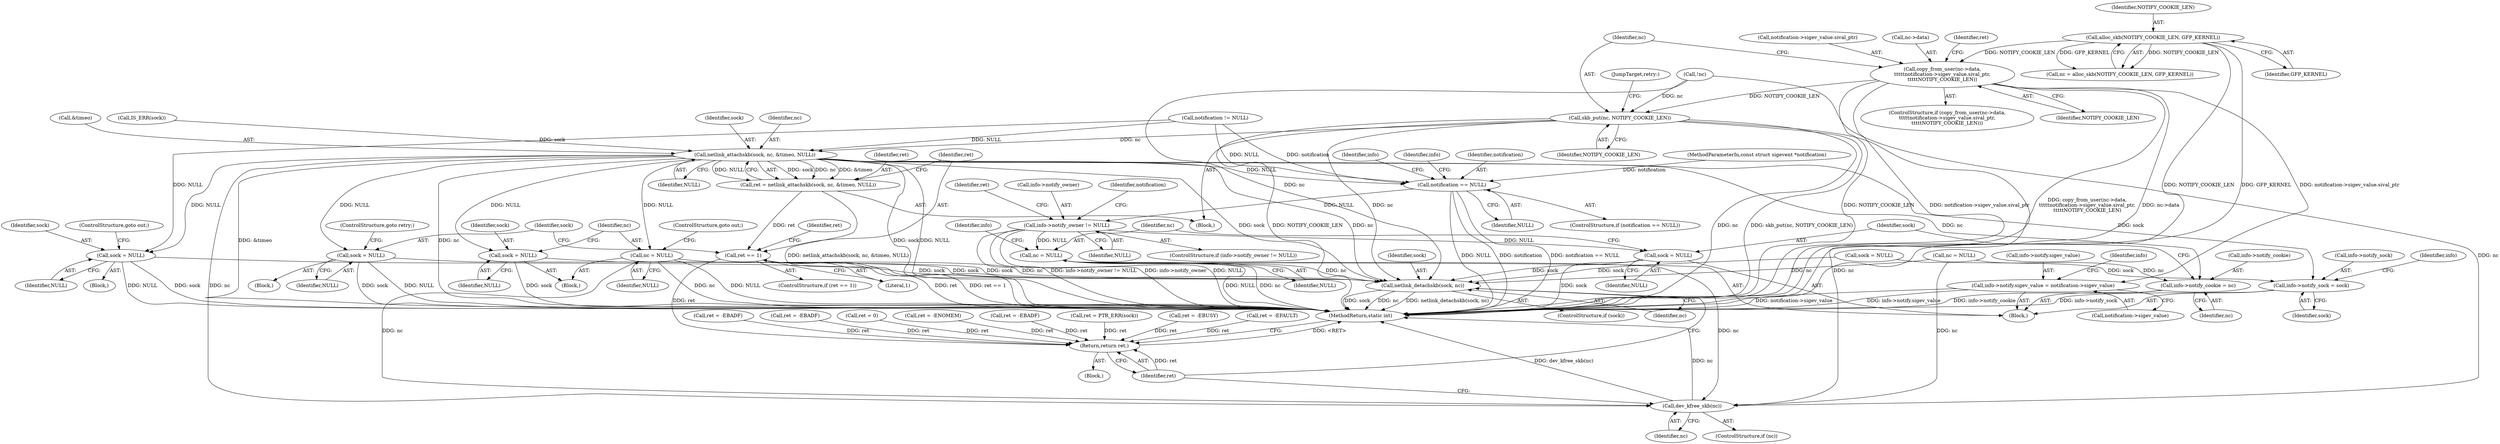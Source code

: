 digraph "0_linux_f991af3daabaecff34684fd51fac80319d1baad1@API" {
"1000188" [label="(Call,copy_from_user(nc->data,\n\t\t\t\t\tnotification->sigev_value.sival_ptr,\n\t\t\t\t\tNOTIFY_COOKIE_LEN))"];
"1000175" [label="(Call,alloc_skb(NOTIFY_COOKIE_LEN, GFP_KERNEL))"];
"1000204" [label="(Call,skb_put(nc, NOTIFY_COOKIE_LEN))"];
"1000250" [label="(Call,netlink_attachskb(sock, nc, &timeo, NULL))"];
"1000241" [label="(Call,sock = NULL)"];
"1000463" [label="(Call,netlink_detachskb(sock, nc))"];
"1000248" [label="(Call,ret = netlink_attachskb(sock, nc, &timeo, NULL))"];
"1000257" [label="(Call,ret == 1)"];
"1000471" [label="(Return,return ret;)"];
"1000261" [label="(Call,sock = NULL)"];
"1000268" [label="(Call,sock = NULL)"];
"1000271" [label="(Call,nc = NULL)"];
"1000469" [label="(Call,dev_kfree_skb(nc))"];
"1000325" [label="(Call,notification == NULL)"];
"1000351" [label="(Call,info->notify_owner != NULL)"];
"1000388" [label="(Call,sock = NULL)"];
"1000391" [label="(Call,nc = NULL)"];
"1000378" [label="(Call,info->notify_sock = sock)"];
"1000383" [label="(Call,info->notify_cookie = nc)"];
"1000412" [label="(Call,info->notify.sigev_value = notification->sigev_value)"];
"1000251" [label="(Identifier,sock)"];
"1000258" [label="(Identifier,ret)"];
"1000412" [label="(Call,info->notify.sigev_value = notification->sigev_value)"];
"1000393" [label="(Identifier,NULL)"];
"1000397" [label="(Identifier,info)"];
"1000424" [label="(Identifier,info)"];
"1000192" [label="(Call,notification->sigev_value.sival_ptr)"];
"1000189" [label="(Call,nc->data)"];
"1000249" [label="(Identifier,ret)"];
"1000260" [label="(Block,)"];
"1000171" [label="(Block,)"];
"1000378" [label="(Call,info->notify_sock = sock)"];
"1000220" [label="(Call,ret = -EBADF)"];
"1000413" [label="(Call,info->notify.sigev_value)"];
"1000269" [label="(Identifier,sock)"];
"1000470" [label="(Identifier,nc)"];
"1000326" [label="(Identifier,notification)"];
"1000307" [label="(Call,ret = -EBADF)"];
"1000263" [label="(Identifier,NULL)"];
"1000316" [label="(Call,ret = 0)"];
"1000266" [label="(Identifier,ret)"];
"1000250" [label="(Call,netlink_attachskb(sock, nc, &timeo, NULL))"];
"1000350" [label="(ControlStructure,if (info->notify_owner != NULL))"];
"1000182" [label="(Call,ret = -ENOMEM)"];
"1000206" [label="(Identifier,NOTIFY_COOKIE_LEN)"];
"1000105" [label="(MethodParameterIn,const struct sigevent *notification)"];
"1000261" [label="(Call,sock = NULL)"];
"1000106" [label="(Block,)"];
"1000244" [label="(ControlStructure,goto out;)"];
"1000252" [label="(Identifier,nc)"];
"1000463" [label="(Call,netlink_detachskb(sock, nc))"];
"1000116" [label="(Call,nc = NULL)"];
"1000285" [label="(Call,ret = -EBADF)"];
"1000384" [label="(Call,info->notify_cookie)"];
"1000271" [label="(Call,nc = NULL)"];
"1000392" [label="(Identifier,nc)"];
"1000255" [label="(Identifier,NULL)"];
"1000472" [label="(Identifier,ret)"];
"1000325" [label="(Call,notification == NULL)"];
"1000243" [label="(Identifier,NULL)"];
"1000355" [label="(Identifier,NULL)"];
"1000365" [label="(Identifier,notification)"];
"1000248" [label="(Call,ret = netlink_attachskb(sock, nc, &timeo, NULL))"];
"1000358" [label="(Identifier,ret)"];
"1000465" [label="(Identifier,nc)"];
"1000253" [label="(Call,&timeo)"];
"1000379" [label="(Call,info->notify_sock)"];
"1000264" [label="(ControlStructure,goto retry;)"];
"1000388" [label="(Call,sock = NULL)"];
"1000383" [label="(Call,info->notify_cookie = nc)"];
"1000464" [label="(Identifier,sock)"];
"1000469" [label="(Call,dev_kfree_skb(nc))"];
"1000387" [label="(Identifier,nc)"];
"1000177" [label="(Identifier,GFP_KERNEL)"];
"1000270" [label="(Identifier,NULL)"];
"1000367" [label="(Block,)"];
"1000236" [label="(Block,)"];
"1000353" [label="(Identifier,info)"];
"1000237" [label="(Call,ret = PTR_ERR(sock))"];
"1000390" [label="(Identifier,NULL)"];
"1000473" [label="(MethodReturn,static int)"];
"1000382" [label="(Identifier,sock)"];
"1000187" [label="(ControlStructure,if (copy_from_user(nc->data,\n\t\t\t\t\tnotification->sigev_value.sival_ptr,\n\t\t\t\t\tNOTIFY_COOKIE_LEN)))"];
"1000389" [label="(Identifier,sock)"];
"1000188" [label="(Call,copy_from_user(nc->data,\n\t\t\t\t\tnotification->sigev_value.sival_ptr,\n\t\t\t\t\tNOTIFY_COOKIE_LEN))"];
"1000204" [label="(Call,skb_put(nc, NOTIFY_COOKIE_LEN))"];
"1000352" [label="(Call,info->notify_owner)"];
"1000256" [label="(ControlStructure,if (ret == 1))"];
"1000351" [label="(Call,info->notify_owner != NULL)"];
"1000242" [label="(Identifier,sock)"];
"1000357" [label="(Call,ret = -EBUSY)"];
"1000175" [label="(Call,alloc_skb(NOTIFY_COOKIE_LEN, GFP_KERNEL))"];
"1000461" [label="(ControlStructure,if (sock))"];
"1000199" [label="(Call,ret = -EFAULT)"];
"1000234" [label="(Call,IS_ERR(sock))"];
"1000207" [label="(JumpTarget,retry:)"];
"1000205" [label="(Identifier,nc)"];
"1000324" [label="(ControlStructure,if (notification == NULL))"];
"1000262" [label="(Identifier,sock)"];
"1000467" [label="(ControlStructure,if (nc))"];
"1000418" [label="(Call,notification->sigev_value)"];
"1000267" [label="(Block,)"];
"1000273" [label="(Identifier,NULL)"];
"1000179" [label="(Call,!nc)"];
"1000119" [label="(Call,sock = NULL)"];
"1000471" [label="(Return,return ret;)"];
"1000268" [label="(Call,sock = NULL)"];
"1000176" [label="(Identifier,NOTIFY_COOKIE_LEN)"];
"1000257" [label="(Call,ret == 1)"];
"1000197" [label="(Identifier,NOTIFY_COOKIE_LEN)"];
"1000272" [label="(Identifier,nc)"];
"1000173" [label="(Call,nc = alloc_skb(NOTIFY_COOKIE_LEN, GFP_KERNEL))"];
"1000259" [label="(Literal,1)"];
"1000241" [label="(Call,sock = NULL)"];
"1000200" [label="(Identifier,ret)"];
"1000391" [label="(Call,nc = NULL)"];
"1000385" [label="(Identifier,info)"];
"1000123" [label="(Call,notification != NULL)"];
"1000332" [label="(Identifier,info)"];
"1000327" [label="(Identifier,NULL)"];
"1000274" [label="(ControlStructure,goto out;)"];
"1000188" -> "1000187"  [label="AST: "];
"1000188" -> "1000197"  [label="CFG: "];
"1000189" -> "1000188"  [label="AST: "];
"1000192" -> "1000188"  [label="AST: "];
"1000197" -> "1000188"  [label="AST: "];
"1000200" -> "1000188"  [label="CFG: "];
"1000205" -> "1000188"  [label="CFG: "];
"1000188" -> "1000473"  [label="DDG: copy_from_user(nc->data,\n\t\t\t\t\tnotification->sigev_value.sival_ptr,\n\t\t\t\t\tNOTIFY_COOKIE_LEN)"];
"1000188" -> "1000473"  [label="DDG: nc->data"];
"1000188" -> "1000473"  [label="DDG: NOTIFY_COOKIE_LEN"];
"1000188" -> "1000473"  [label="DDG: notification->sigev_value.sival_ptr"];
"1000175" -> "1000188"  [label="DDG: NOTIFY_COOKIE_LEN"];
"1000188" -> "1000204"  [label="DDG: NOTIFY_COOKIE_LEN"];
"1000188" -> "1000412"  [label="DDG: notification->sigev_value.sival_ptr"];
"1000175" -> "1000173"  [label="AST: "];
"1000175" -> "1000177"  [label="CFG: "];
"1000176" -> "1000175"  [label="AST: "];
"1000177" -> "1000175"  [label="AST: "];
"1000173" -> "1000175"  [label="CFG: "];
"1000175" -> "1000473"  [label="DDG: NOTIFY_COOKIE_LEN"];
"1000175" -> "1000473"  [label="DDG: GFP_KERNEL"];
"1000175" -> "1000173"  [label="DDG: NOTIFY_COOKIE_LEN"];
"1000175" -> "1000173"  [label="DDG: GFP_KERNEL"];
"1000204" -> "1000171"  [label="AST: "];
"1000204" -> "1000206"  [label="CFG: "];
"1000205" -> "1000204"  [label="AST: "];
"1000206" -> "1000204"  [label="AST: "];
"1000207" -> "1000204"  [label="CFG: "];
"1000204" -> "1000473"  [label="DDG: NOTIFY_COOKIE_LEN"];
"1000204" -> "1000473"  [label="DDG: nc"];
"1000204" -> "1000473"  [label="DDG: skb_put(nc, NOTIFY_COOKIE_LEN)"];
"1000179" -> "1000204"  [label="DDG: nc"];
"1000204" -> "1000250"  [label="DDG: nc"];
"1000204" -> "1000463"  [label="DDG: nc"];
"1000204" -> "1000469"  [label="DDG: nc"];
"1000250" -> "1000248"  [label="AST: "];
"1000250" -> "1000255"  [label="CFG: "];
"1000251" -> "1000250"  [label="AST: "];
"1000252" -> "1000250"  [label="AST: "];
"1000253" -> "1000250"  [label="AST: "];
"1000255" -> "1000250"  [label="AST: "];
"1000248" -> "1000250"  [label="CFG: "];
"1000250" -> "1000473"  [label="DDG: sock"];
"1000250" -> "1000473"  [label="DDG: &timeo"];
"1000250" -> "1000473"  [label="DDG: NULL"];
"1000250" -> "1000473"  [label="DDG: nc"];
"1000250" -> "1000241"  [label="DDG: NULL"];
"1000250" -> "1000248"  [label="DDG: sock"];
"1000250" -> "1000248"  [label="DDG: nc"];
"1000250" -> "1000248"  [label="DDG: &timeo"];
"1000250" -> "1000248"  [label="DDG: NULL"];
"1000234" -> "1000250"  [label="DDG: sock"];
"1000123" -> "1000250"  [label="DDG: NULL"];
"1000250" -> "1000261"  [label="DDG: NULL"];
"1000250" -> "1000268"  [label="DDG: NULL"];
"1000250" -> "1000271"  [label="DDG: NULL"];
"1000250" -> "1000325"  [label="DDG: NULL"];
"1000250" -> "1000378"  [label="DDG: sock"];
"1000250" -> "1000383"  [label="DDG: nc"];
"1000250" -> "1000463"  [label="DDG: sock"];
"1000250" -> "1000463"  [label="DDG: nc"];
"1000250" -> "1000469"  [label="DDG: nc"];
"1000241" -> "1000236"  [label="AST: "];
"1000241" -> "1000243"  [label="CFG: "];
"1000242" -> "1000241"  [label="AST: "];
"1000243" -> "1000241"  [label="AST: "];
"1000244" -> "1000241"  [label="CFG: "];
"1000241" -> "1000473"  [label="DDG: sock"];
"1000241" -> "1000473"  [label="DDG: NULL"];
"1000123" -> "1000241"  [label="DDG: NULL"];
"1000241" -> "1000463"  [label="DDG: sock"];
"1000463" -> "1000461"  [label="AST: "];
"1000463" -> "1000465"  [label="CFG: "];
"1000464" -> "1000463"  [label="AST: "];
"1000465" -> "1000463"  [label="AST: "];
"1000472" -> "1000463"  [label="CFG: "];
"1000463" -> "1000473"  [label="DDG: nc"];
"1000463" -> "1000473"  [label="DDG: netlink_detachskb(sock, nc)"];
"1000463" -> "1000473"  [label="DDG: sock"];
"1000388" -> "1000463"  [label="DDG: sock"];
"1000268" -> "1000463"  [label="DDG: sock"];
"1000261" -> "1000463"  [label="DDG: sock"];
"1000119" -> "1000463"  [label="DDG: sock"];
"1000116" -> "1000463"  [label="DDG: nc"];
"1000391" -> "1000463"  [label="DDG: nc"];
"1000179" -> "1000463"  [label="DDG: nc"];
"1000271" -> "1000463"  [label="DDG: nc"];
"1000248" -> "1000171"  [label="AST: "];
"1000249" -> "1000248"  [label="AST: "];
"1000258" -> "1000248"  [label="CFG: "];
"1000248" -> "1000473"  [label="DDG: netlink_attachskb(sock, nc, &timeo, NULL)"];
"1000248" -> "1000257"  [label="DDG: ret"];
"1000257" -> "1000256"  [label="AST: "];
"1000257" -> "1000259"  [label="CFG: "];
"1000258" -> "1000257"  [label="AST: "];
"1000259" -> "1000257"  [label="AST: "];
"1000262" -> "1000257"  [label="CFG: "];
"1000266" -> "1000257"  [label="CFG: "];
"1000257" -> "1000473"  [label="DDG: ret"];
"1000257" -> "1000473"  [label="DDG: ret == 1"];
"1000257" -> "1000471"  [label="DDG: ret"];
"1000471" -> "1000106"  [label="AST: "];
"1000471" -> "1000472"  [label="CFG: "];
"1000472" -> "1000471"  [label="AST: "];
"1000473" -> "1000471"  [label="CFG: "];
"1000471" -> "1000473"  [label="DDG: <RET>"];
"1000472" -> "1000471"  [label="DDG: ret"];
"1000285" -> "1000471"  [label="DDG: ret"];
"1000220" -> "1000471"  [label="DDG: ret"];
"1000199" -> "1000471"  [label="DDG: ret"];
"1000237" -> "1000471"  [label="DDG: ret"];
"1000357" -> "1000471"  [label="DDG: ret"];
"1000307" -> "1000471"  [label="DDG: ret"];
"1000182" -> "1000471"  [label="DDG: ret"];
"1000316" -> "1000471"  [label="DDG: ret"];
"1000261" -> "1000260"  [label="AST: "];
"1000261" -> "1000263"  [label="CFG: "];
"1000262" -> "1000261"  [label="AST: "];
"1000263" -> "1000261"  [label="AST: "];
"1000264" -> "1000261"  [label="CFG: "];
"1000261" -> "1000473"  [label="DDG: NULL"];
"1000261" -> "1000473"  [label="DDG: sock"];
"1000268" -> "1000267"  [label="AST: "];
"1000268" -> "1000270"  [label="CFG: "];
"1000269" -> "1000268"  [label="AST: "];
"1000270" -> "1000268"  [label="AST: "];
"1000272" -> "1000268"  [label="CFG: "];
"1000268" -> "1000473"  [label="DDG: sock"];
"1000271" -> "1000267"  [label="AST: "];
"1000271" -> "1000273"  [label="CFG: "];
"1000272" -> "1000271"  [label="AST: "];
"1000273" -> "1000271"  [label="AST: "];
"1000274" -> "1000271"  [label="CFG: "];
"1000271" -> "1000473"  [label="DDG: NULL"];
"1000271" -> "1000473"  [label="DDG: nc"];
"1000271" -> "1000469"  [label="DDG: nc"];
"1000469" -> "1000467"  [label="AST: "];
"1000469" -> "1000470"  [label="CFG: "];
"1000470" -> "1000469"  [label="AST: "];
"1000472" -> "1000469"  [label="CFG: "];
"1000469" -> "1000473"  [label="DDG: dev_kfree_skb(nc)"];
"1000469" -> "1000473"  [label="DDG: nc"];
"1000116" -> "1000469"  [label="DDG: nc"];
"1000391" -> "1000469"  [label="DDG: nc"];
"1000179" -> "1000469"  [label="DDG: nc"];
"1000325" -> "1000324"  [label="AST: "];
"1000325" -> "1000327"  [label="CFG: "];
"1000326" -> "1000325"  [label="AST: "];
"1000327" -> "1000325"  [label="AST: "];
"1000332" -> "1000325"  [label="CFG: "];
"1000353" -> "1000325"  [label="CFG: "];
"1000325" -> "1000473"  [label="DDG: notification"];
"1000325" -> "1000473"  [label="DDG: notification == NULL"];
"1000325" -> "1000473"  [label="DDG: NULL"];
"1000123" -> "1000325"  [label="DDG: notification"];
"1000123" -> "1000325"  [label="DDG: NULL"];
"1000105" -> "1000325"  [label="DDG: notification"];
"1000325" -> "1000351"  [label="DDG: NULL"];
"1000351" -> "1000350"  [label="AST: "];
"1000351" -> "1000355"  [label="CFG: "];
"1000352" -> "1000351"  [label="AST: "];
"1000355" -> "1000351"  [label="AST: "];
"1000358" -> "1000351"  [label="CFG: "];
"1000365" -> "1000351"  [label="CFG: "];
"1000351" -> "1000473"  [label="DDG: info->notify_owner != NULL"];
"1000351" -> "1000473"  [label="DDG: info->notify_owner"];
"1000351" -> "1000473"  [label="DDG: NULL"];
"1000351" -> "1000388"  [label="DDG: NULL"];
"1000351" -> "1000391"  [label="DDG: NULL"];
"1000388" -> "1000367"  [label="AST: "];
"1000388" -> "1000390"  [label="CFG: "];
"1000389" -> "1000388"  [label="AST: "];
"1000390" -> "1000388"  [label="AST: "];
"1000392" -> "1000388"  [label="CFG: "];
"1000388" -> "1000473"  [label="DDG: sock"];
"1000391" -> "1000367"  [label="AST: "];
"1000391" -> "1000393"  [label="CFG: "];
"1000392" -> "1000391"  [label="AST: "];
"1000393" -> "1000391"  [label="AST: "];
"1000397" -> "1000391"  [label="CFG: "];
"1000391" -> "1000473"  [label="DDG: nc"];
"1000391" -> "1000473"  [label="DDG: NULL"];
"1000378" -> "1000367"  [label="AST: "];
"1000378" -> "1000382"  [label="CFG: "];
"1000379" -> "1000378"  [label="AST: "];
"1000382" -> "1000378"  [label="AST: "];
"1000385" -> "1000378"  [label="CFG: "];
"1000378" -> "1000473"  [label="DDG: info->notify_sock"];
"1000119" -> "1000378"  [label="DDG: sock"];
"1000383" -> "1000367"  [label="AST: "];
"1000383" -> "1000387"  [label="CFG: "];
"1000384" -> "1000383"  [label="AST: "];
"1000387" -> "1000383"  [label="AST: "];
"1000389" -> "1000383"  [label="CFG: "];
"1000383" -> "1000473"  [label="DDG: info->notify_cookie"];
"1000116" -> "1000383"  [label="DDG: nc"];
"1000412" -> "1000367"  [label="AST: "];
"1000412" -> "1000418"  [label="CFG: "];
"1000413" -> "1000412"  [label="AST: "];
"1000418" -> "1000412"  [label="AST: "];
"1000424" -> "1000412"  [label="CFG: "];
"1000412" -> "1000473"  [label="DDG: info->notify.sigev_value"];
"1000412" -> "1000473"  [label="DDG: notification->sigev_value"];
}
